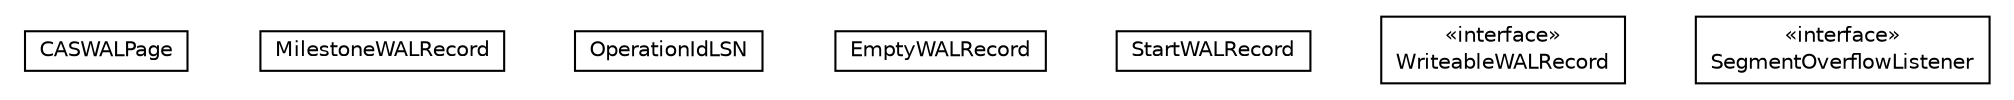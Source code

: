 #!/usr/local/bin/dot
#
# Class diagram 
# Generated by UMLGraph version R5_6-24-gf6e263 (http://www.umlgraph.org/)
#

digraph G {
	edge [fontname="Helvetica",fontsize=10,labelfontname="Helvetica",labelfontsize=10];
	node [fontname="Helvetica",fontsize=10,shape=plaintext];
	nodesep=0.25;
	ranksep=0.5;
	// com.orientechnologies.orient.core.storage.impl.local.paginated.wal.common.CASWALPage
	c313299 [label=<<table title="com.orientechnologies.orient.core.storage.impl.local.paginated.wal.common.CASWALPage" border="0" cellborder="1" cellspacing="0" cellpadding="2" port="p" href="./CASWALPage.html">
		<tr><td><table border="0" cellspacing="0" cellpadding="1">
<tr><td align="center" balign="center"> CASWALPage </td></tr>
		</table></td></tr>
		</table>>, URL="./CASWALPage.html", fontname="Helvetica", fontcolor="black", fontsize=10.0];
	// com.orientechnologies.orient.core.storage.impl.local.paginated.wal.common.MilestoneWALRecord
	c313300 [label=<<table title="com.orientechnologies.orient.core.storage.impl.local.paginated.wal.common.MilestoneWALRecord" border="0" cellborder="1" cellspacing="0" cellpadding="2" port="p" href="./MilestoneWALRecord.html">
		<tr><td><table border="0" cellspacing="0" cellpadding="1">
<tr><td align="center" balign="center"> MilestoneWALRecord </td></tr>
		</table></td></tr>
		</table>>, URL="./MilestoneWALRecord.html", fontname="Helvetica", fontcolor="black", fontsize=10.0];
	// com.orientechnologies.orient.core.storage.impl.local.paginated.wal.common.OperationIdLSN
	c313301 [label=<<table title="com.orientechnologies.orient.core.storage.impl.local.paginated.wal.common.OperationIdLSN" border="0" cellborder="1" cellspacing="0" cellpadding="2" port="p" href="./OperationIdLSN.html">
		<tr><td><table border="0" cellspacing="0" cellpadding="1">
<tr><td align="center" balign="center"> OperationIdLSN </td></tr>
		</table></td></tr>
		</table>>, URL="./OperationIdLSN.html", fontname="Helvetica", fontcolor="black", fontsize=10.0];
	// com.orientechnologies.orient.core.storage.impl.local.paginated.wal.common.EmptyWALRecord
	c313302 [label=<<table title="com.orientechnologies.orient.core.storage.impl.local.paginated.wal.common.EmptyWALRecord" border="0" cellborder="1" cellspacing="0" cellpadding="2" port="p" href="./EmptyWALRecord.html">
		<tr><td><table border="0" cellspacing="0" cellpadding="1">
<tr><td align="center" balign="center"> EmptyWALRecord </td></tr>
		</table></td></tr>
		</table>>, URL="./EmptyWALRecord.html", fontname="Helvetica", fontcolor="black", fontsize=10.0];
	// com.orientechnologies.orient.core.storage.impl.local.paginated.wal.common.StartWALRecord
	c313303 [label=<<table title="com.orientechnologies.orient.core.storage.impl.local.paginated.wal.common.StartWALRecord" border="0" cellborder="1" cellspacing="0" cellpadding="2" port="p" href="./StartWALRecord.html">
		<tr><td><table border="0" cellspacing="0" cellpadding="1">
<tr><td align="center" balign="center"> StartWALRecord </td></tr>
		</table></td></tr>
		</table>>, URL="./StartWALRecord.html", fontname="Helvetica", fontcolor="black", fontsize=10.0];
	// com.orientechnologies.orient.core.storage.impl.local.paginated.wal.common.WriteableWALRecord
	c313304 [label=<<table title="com.orientechnologies.orient.core.storage.impl.local.paginated.wal.common.WriteableWALRecord" border="0" cellborder="1" cellspacing="0" cellpadding="2" port="p" href="./WriteableWALRecord.html">
		<tr><td><table border="0" cellspacing="0" cellpadding="1">
<tr><td align="center" balign="center"> &#171;interface&#187; </td></tr>
<tr><td align="center" balign="center"> WriteableWALRecord </td></tr>
		</table></td></tr>
		</table>>, URL="./WriteableWALRecord.html", fontname="Helvetica", fontcolor="black", fontsize=10.0];
	// com.orientechnologies.orient.core.storage.impl.local.paginated.wal.common.SegmentOverflowListener
	c313305 [label=<<table title="com.orientechnologies.orient.core.storage.impl.local.paginated.wal.common.SegmentOverflowListener" border="0" cellborder="1" cellspacing="0" cellpadding="2" port="p" href="./SegmentOverflowListener.html">
		<tr><td><table border="0" cellspacing="0" cellpadding="1">
<tr><td align="center" balign="center"> &#171;interface&#187; </td></tr>
<tr><td align="center" balign="center"> SegmentOverflowListener </td></tr>
		</table></td></tr>
		</table>>, URL="./SegmentOverflowListener.html", fontname="Helvetica", fontcolor="black", fontsize=10.0];
}

